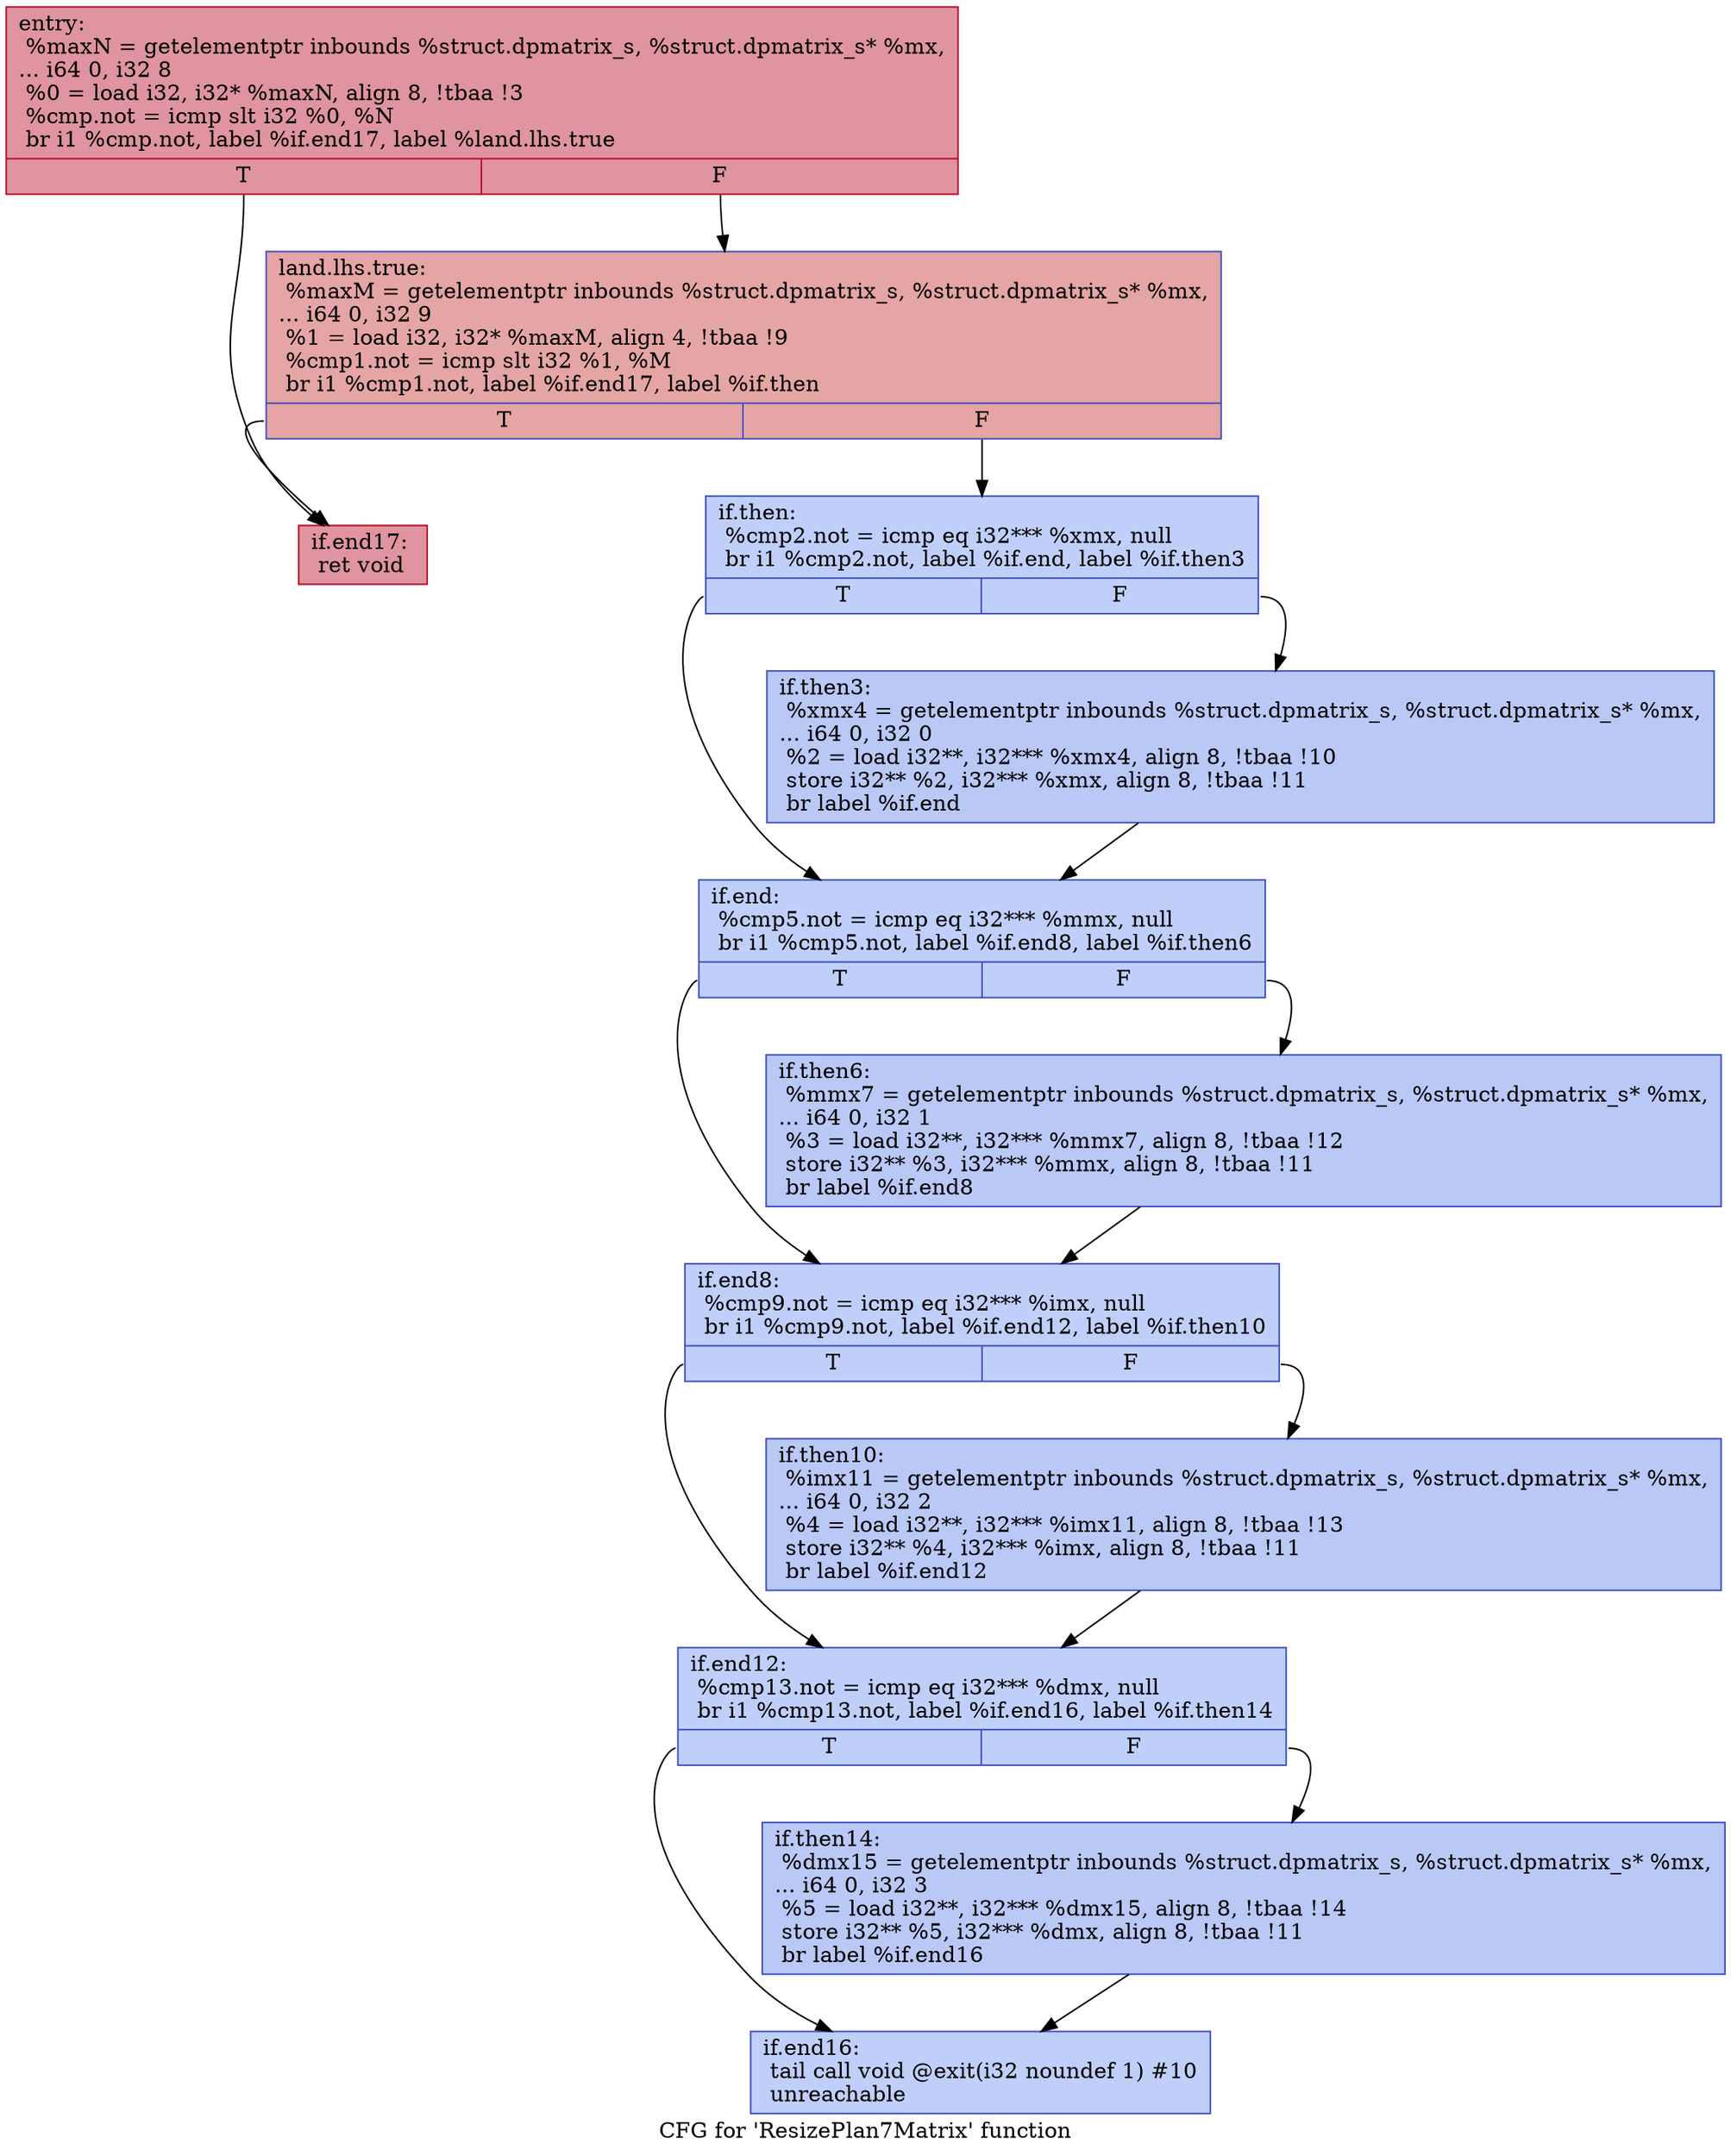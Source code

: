 digraph "CFG for 'ResizePlan7Matrix' function" {
	label="CFG for 'ResizePlan7Matrix' function";

	Node0x55e3c65548e0 [shape=record,color="#b70d28ff", style=filled, fillcolor="#b70d2870",label="{entry:\l  %maxN = getelementptr inbounds %struct.dpmatrix_s, %struct.dpmatrix_s* %mx,\l... i64 0, i32 8\l  %0 = load i32, i32* %maxN, align 8, !tbaa !3\l  %cmp.not = icmp slt i32 %0, %N\l  br i1 %cmp.not, label %if.end17, label %land.lhs.true\l|{<s0>T|<s1>F}}"];
	Node0x55e3c65548e0:s0 -> Node0x55e3c654b3e0;
	Node0x55e3c65548e0:s1 -> Node0x55e3c654b0c0;
	Node0x55e3c654b0c0 [shape=record,color="#3d50c3ff", style=filled, fillcolor="#c5333470",label="{land.lhs.true:                                    \l  %maxM = getelementptr inbounds %struct.dpmatrix_s, %struct.dpmatrix_s* %mx,\l... i64 0, i32 9\l  %1 = load i32, i32* %maxM, align 4, !tbaa !9\l  %cmp1.not = icmp slt i32 %1, %M\l  br i1 %cmp1.not, label %if.end17, label %if.then\l|{<s0>T|<s1>F}}"];
	Node0x55e3c654b0c0:s0 -> Node0x55e3c654b3e0;
	Node0x55e3c654b0c0:s1 -> Node0x55e3c654b110;
	Node0x55e3c654b110 [shape=record,color="#3d50c3ff", style=filled, fillcolor="#7093f370",label="{if.then:                                          \l  %cmp2.not = icmp eq i32*** %xmx, null\l  br i1 %cmp2.not, label %if.end, label %if.then3\l|{<s0>T|<s1>F}}"];
	Node0x55e3c654b110:s0 -> Node0x55e3c654b1b0;
	Node0x55e3c654b110:s1 -> Node0x55e3c654b160;
	Node0x55e3c654b160 [shape=record,color="#3d50c3ff", style=filled, fillcolor="#6282ea70",label="{if.then3:                                         \l  %xmx4 = getelementptr inbounds %struct.dpmatrix_s, %struct.dpmatrix_s* %mx,\l... i64 0, i32 0\l  %2 = load i32**, i32*** %xmx4, align 8, !tbaa !10\l  store i32** %2, i32*** %xmx, align 8, !tbaa !11\l  br label %if.end\l}"];
	Node0x55e3c654b160 -> Node0x55e3c654b1b0;
	Node0x55e3c654b1b0 [shape=record,color="#3d50c3ff", style=filled, fillcolor="#7093f370",label="{if.end:                                           \l  %cmp5.not = icmp eq i32*** %mmx, null\l  br i1 %cmp5.not, label %if.end8, label %if.then6\l|{<s0>T|<s1>F}}"];
	Node0x55e3c654b1b0:s0 -> Node0x55e3c654b250;
	Node0x55e3c654b1b0:s1 -> Node0x55e3c654b200;
	Node0x55e3c654b200 [shape=record,color="#3d50c3ff", style=filled, fillcolor="#6282ea70",label="{if.then6:                                         \l  %mmx7 = getelementptr inbounds %struct.dpmatrix_s, %struct.dpmatrix_s* %mx,\l... i64 0, i32 1\l  %3 = load i32**, i32*** %mmx7, align 8, !tbaa !12\l  store i32** %3, i32*** %mmx, align 8, !tbaa !11\l  br label %if.end8\l}"];
	Node0x55e3c654b200 -> Node0x55e3c654b250;
	Node0x55e3c654b250 [shape=record,color="#3d50c3ff", style=filled, fillcolor="#7093f370",label="{if.end8:                                          \l  %cmp9.not = icmp eq i32*** %imx, null\l  br i1 %cmp9.not, label %if.end12, label %if.then10\l|{<s0>T|<s1>F}}"];
	Node0x55e3c654b250:s0 -> Node0x55e3c654b2f0;
	Node0x55e3c654b250:s1 -> Node0x55e3c654b2a0;
	Node0x55e3c654b2a0 [shape=record,color="#3d50c3ff", style=filled, fillcolor="#6282ea70",label="{if.then10:                                        \l  %imx11 = getelementptr inbounds %struct.dpmatrix_s, %struct.dpmatrix_s* %mx,\l... i64 0, i32 2\l  %4 = load i32**, i32*** %imx11, align 8, !tbaa !13\l  store i32** %4, i32*** %imx, align 8, !tbaa !11\l  br label %if.end12\l}"];
	Node0x55e3c654b2a0 -> Node0x55e3c654b2f0;
	Node0x55e3c654b2f0 [shape=record,color="#3d50c3ff", style=filled, fillcolor="#7093f370",label="{if.end12:                                         \l  %cmp13.not = icmp eq i32*** %dmx, null\l  br i1 %cmp13.not, label %if.end16, label %if.then14\l|{<s0>T|<s1>F}}"];
	Node0x55e3c654b2f0:s0 -> Node0x55e3c654b390;
	Node0x55e3c654b2f0:s1 -> Node0x55e3c654b340;
	Node0x55e3c654b340 [shape=record,color="#3d50c3ff", style=filled, fillcolor="#6282ea70",label="{if.then14:                                        \l  %dmx15 = getelementptr inbounds %struct.dpmatrix_s, %struct.dpmatrix_s* %mx,\l... i64 0, i32 3\l  %5 = load i32**, i32*** %dmx15, align 8, !tbaa !14\l  store i32** %5, i32*** %dmx, align 8, !tbaa !11\l  br label %if.end16\l}"];
	Node0x55e3c654b340 -> Node0x55e3c654b390;
	Node0x55e3c654b390 [shape=record,color="#3d50c3ff", style=filled, fillcolor="#7093f370",label="{if.end16:                                         \l  tail call void @exit(i32 noundef 1) #10\l  unreachable\l}"];
	Node0x55e3c654b3e0 [shape=record,color="#b70d28ff", style=filled, fillcolor="#b70d2870",label="{if.end17:                                         \l  ret void\l}"];
}
